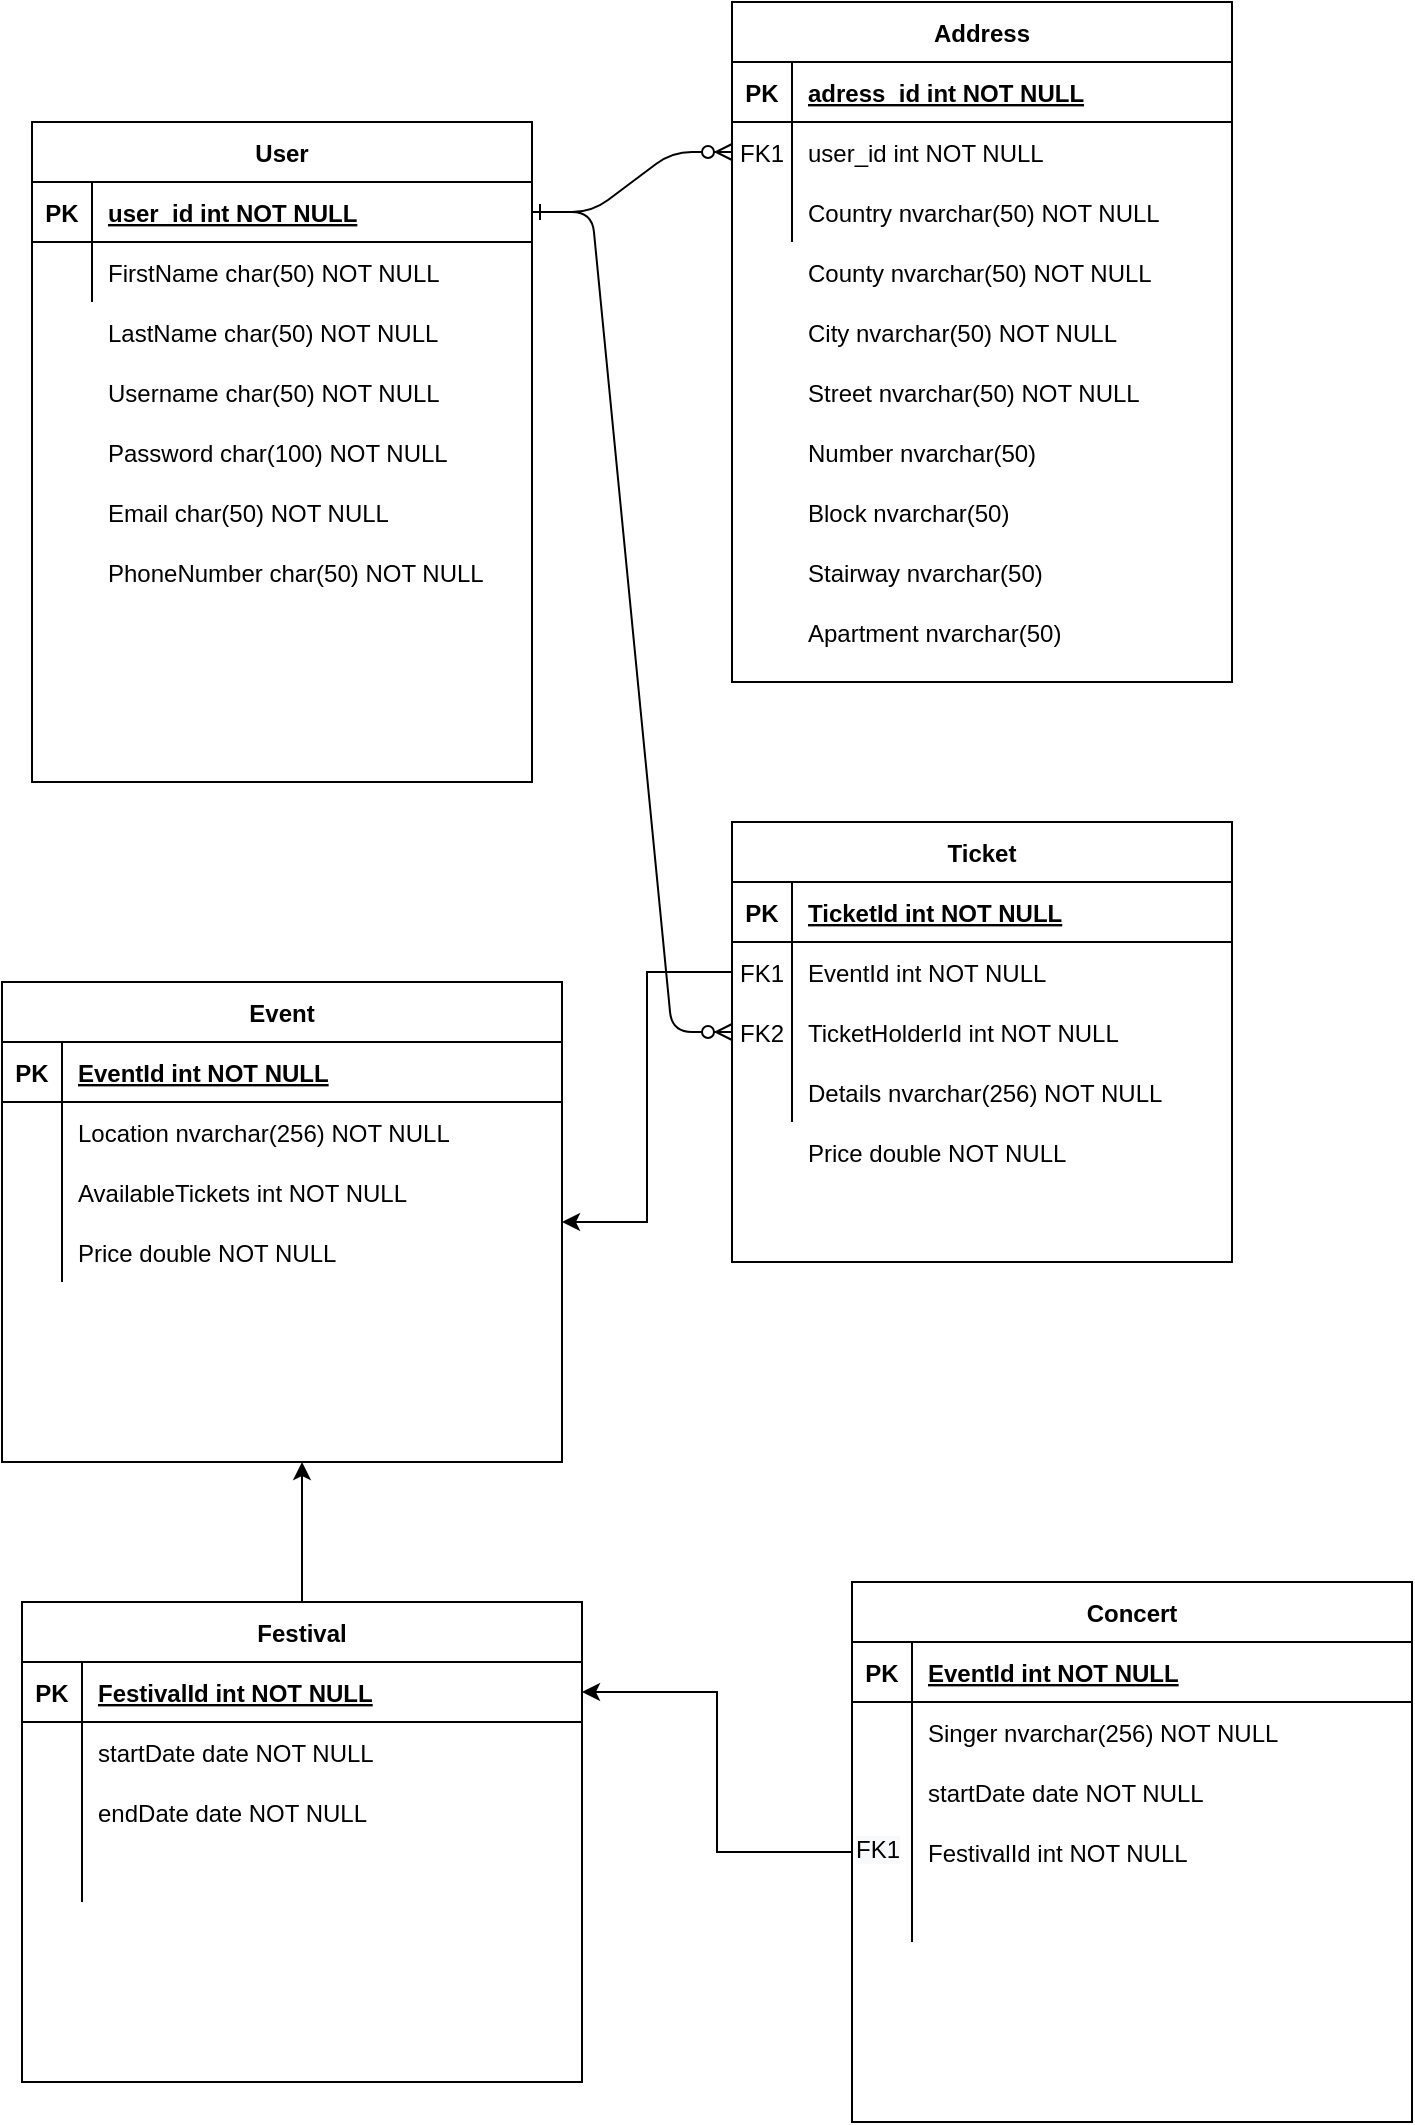 <mxfile version="14.5.6" type="device"><diagram id="R2lEEEUBdFMjLlhIrx00" name="Page-1"><mxGraphModel dx="1200" dy="620" grid="1" gridSize="10" guides="1" tooltips="1" connect="1" arrows="1" fold="1" page="1" pageScale="1" pageWidth="3300" pageHeight="4681" math="0" shadow="0" extFonts="Permanent Marker^https://fonts.googleapis.com/css?family=Permanent+Marker"><root><mxCell id="0"/><mxCell id="1" parent="0"/><mxCell id="C-vyLk0tnHw3VtMMgP7b-1" value="" style="edgeStyle=entityRelationEdgeStyle;endArrow=ERzeroToMany;startArrow=ERone;endFill=1;startFill=0;" parent="1" source="C-vyLk0tnHw3VtMMgP7b-24" target="C-vyLk0tnHw3VtMMgP7b-6" edge="1"><mxGeometry width="100" height="100" relative="1" as="geometry"><mxPoint x="340" y="720" as="sourcePoint"/><mxPoint x="440" y="620" as="targetPoint"/></mxGeometry></mxCell><mxCell id="C-vyLk0tnHw3VtMMgP7b-12" value="" style="edgeStyle=entityRelationEdgeStyle;endArrow=ERzeroToMany;startArrow=ERone;endFill=1;startFill=0;exitX=1;exitY=0.5;exitDx=0;exitDy=0;" parent="1" source="C-vyLk0tnHw3VtMMgP7b-24" target="C-vyLk0tnHw3VtMMgP7b-17" edge="1"><mxGeometry width="100" height="100" relative="1" as="geometry"><mxPoint x="400" y="180" as="sourcePoint"/><mxPoint x="460" y="205" as="targetPoint"/></mxGeometry></mxCell><mxCell id="C-vyLk0tnHw3VtMMgP7b-2" value="Address" style="shape=table;startSize=30;container=1;collapsible=1;childLayout=tableLayout;fixedRows=1;rowLines=0;fontStyle=1;align=center;resizeLast=1;" parent="1" vertex="1"><mxGeometry x="390" y="10" width="250" height="340" as="geometry"/></mxCell><mxCell id="C-vyLk0tnHw3VtMMgP7b-3" value="" style="shape=partialRectangle;collapsible=0;dropTarget=0;pointerEvents=0;fillColor=none;points=[[0,0.5],[1,0.5]];portConstraint=eastwest;top=0;left=0;right=0;bottom=1;" parent="C-vyLk0tnHw3VtMMgP7b-2" vertex="1"><mxGeometry y="30" width="250" height="30" as="geometry"/></mxCell><mxCell id="C-vyLk0tnHw3VtMMgP7b-4" value="PK" style="shape=partialRectangle;overflow=hidden;connectable=0;fillColor=none;top=0;left=0;bottom=0;right=0;fontStyle=1;" parent="C-vyLk0tnHw3VtMMgP7b-3" vertex="1"><mxGeometry width="30" height="30" as="geometry"/></mxCell><mxCell id="C-vyLk0tnHw3VtMMgP7b-5" value="adress_id int NOT NULL " style="shape=partialRectangle;overflow=hidden;connectable=0;fillColor=none;top=0;left=0;bottom=0;right=0;align=left;spacingLeft=6;fontStyle=5;" parent="C-vyLk0tnHw3VtMMgP7b-3" vertex="1"><mxGeometry x="30" width="220" height="30" as="geometry"/></mxCell><mxCell id="C-vyLk0tnHw3VtMMgP7b-6" value="" style="shape=partialRectangle;collapsible=0;dropTarget=0;pointerEvents=0;fillColor=none;points=[[0,0.5],[1,0.5]];portConstraint=eastwest;top=0;left=0;right=0;bottom=0;" parent="C-vyLk0tnHw3VtMMgP7b-2" vertex="1"><mxGeometry y="60" width="250" height="30" as="geometry"/></mxCell><mxCell id="C-vyLk0tnHw3VtMMgP7b-7" value="FK1" style="shape=partialRectangle;overflow=hidden;connectable=0;fillColor=none;top=0;left=0;bottom=0;right=0;" parent="C-vyLk0tnHw3VtMMgP7b-6" vertex="1"><mxGeometry width="30" height="30" as="geometry"/></mxCell><mxCell id="C-vyLk0tnHw3VtMMgP7b-8" value="user_id int NOT NULL" style="shape=partialRectangle;overflow=hidden;connectable=0;fillColor=none;top=0;left=0;bottom=0;right=0;align=left;spacingLeft=6;" parent="C-vyLk0tnHw3VtMMgP7b-6" vertex="1"><mxGeometry x="30" width="220" height="30" as="geometry"/></mxCell><mxCell id="C-vyLk0tnHw3VtMMgP7b-9" value="" style="shape=partialRectangle;collapsible=0;dropTarget=0;pointerEvents=0;fillColor=none;points=[[0,0.5],[1,0.5]];portConstraint=eastwest;top=0;left=0;right=0;bottom=0;" parent="C-vyLk0tnHw3VtMMgP7b-2" vertex="1"><mxGeometry y="90" width="250" height="30" as="geometry"/></mxCell><mxCell id="C-vyLk0tnHw3VtMMgP7b-10" value="" style="shape=partialRectangle;overflow=hidden;connectable=0;fillColor=none;top=0;left=0;bottom=0;right=0;" parent="C-vyLk0tnHw3VtMMgP7b-9" vertex="1"><mxGeometry width="30" height="30" as="geometry"/></mxCell><mxCell id="C-vyLk0tnHw3VtMMgP7b-11" value="" style="shape=partialRectangle;overflow=hidden;connectable=0;fillColor=none;top=0;left=0;bottom=0;right=0;align=left;spacingLeft=6;" parent="C-vyLk0tnHw3VtMMgP7b-9" vertex="1"><mxGeometry x="30" width="220" height="30" as="geometry"/></mxCell><mxCell id="C-vyLk0tnHw3VtMMgP7b-13" value="Ticket" style="shape=table;startSize=30;container=1;collapsible=1;childLayout=tableLayout;fixedRows=1;rowLines=0;fontStyle=1;align=center;resizeLast=1;" parent="1" vertex="1"><mxGeometry x="390" y="420" width="250" height="220" as="geometry"/></mxCell><mxCell id="C-vyLk0tnHw3VtMMgP7b-14" value="" style="shape=partialRectangle;collapsible=0;dropTarget=0;pointerEvents=0;fillColor=none;points=[[0,0.5],[1,0.5]];portConstraint=eastwest;top=0;left=0;right=0;bottom=1;" parent="C-vyLk0tnHw3VtMMgP7b-13" vertex="1"><mxGeometry y="30" width="250" height="30" as="geometry"/></mxCell><mxCell id="C-vyLk0tnHw3VtMMgP7b-15" value="PK" style="shape=partialRectangle;overflow=hidden;connectable=0;fillColor=none;top=0;left=0;bottom=0;right=0;fontStyle=1;" parent="C-vyLk0tnHw3VtMMgP7b-14" vertex="1"><mxGeometry width="30" height="30" as="geometry"/></mxCell><mxCell id="C-vyLk0tnHw3VtMMgP7b-16" value="TicketId int NOT NULL " style="shape=partialRectangle;overflow=hidden;connectable=0;fillColor=none;top=0;left=0;bottom=0;right=0;align=left;spacingLeft=6;fontStyle=5;" parent="C-vyLk0tnHw3VtMMgP7b-14" vertex="1"><mxGeometry x="30" width="220" height="30" as="geometry"/></mxCell><mxCell id="wupZvtwheUqyjJ6f74MH-2" value="" style="shape=partialRectangle;collapsible=0;dropTarget=0;pointerEvents=0;fillColor=none;points=[[0,0.5],[1,0.5]];portConstraint=eastwest;top=0;left=0;right=0;bottom=0;" vertex="1" parent="C-vyLk0tnHw3VtMMgP7b-13"><mxGeometry y="60" width="250" height="30" as="geometry"/></mxCell><mxCell id="wupZvtwheUqyjJ6f74MH-3" value="FK1" style="shape=partialRectangle;overflow=hidden;connectable=0;fillColor=none;top=0;left=0;bottom=0;right=0;" vertex="1" parent="wupZvtwheUqyjJ6f74MH-2"><mxGeometry width="30" height="30" as="geometry"/></mxCell><mxCell id="wupZvtwheUqyjJ6f74MH-4" value="EventId int NOT NULL" style="shape=partialRectangle;overflow=hidden;connectable=0;fillColor=none;top=0;left=0;bottom=0;right=0;align=left;spacingLeft=6;" vertex="1" parent="wupZvtwheUqyjJ6f74MH-2"><mxGeometry x="30" width="220" height="30" as="geometry"/></mxCell><mxCell id="C-vyLk0tnHw3VtMMgP7b-17" value="" style="shape=partialRectangle;collapsible=0;dropTarget=0;pointerEvents=0;fillColor=none;points=[[0,0.5],[1,0.5]];portConstraint=eastwest;top=0;left=0;right=0;bottom=0;" parent="C-vyLk0tnHw3VtMMgP7b-13" vertex="1"><mxGeometry y="90" width="250" height="30" as="geometry"/></mxCell><mxCell id="C-vyLk0tnHw3VtMMgP7b-18" value="FK2" style="shape=partialRectangle;overflow=hidden;connectable=0;fillColor=none;top=0;left=0;bottom=0;right=0;" parent="C-vyLk0tnHw3VtMMgP7b-17" vertex="1"><mxGeometry width="30" height="30" as="geometry"/></mxCell><mxCell id="C-vyLk0tnHw3VtMMgP7b-19" value="TicketHolderId int NOT NULL" style="shape=partialRectangle;overflow=hidden;connectable=0;fillColor=none;top=0;left=0;bottom=0;right=0;align=left;spacingLeft=6;" parent="C-vyLk0tnHw3VtMMgP7b-17" vertex="1"><mxGeometry x="30" width="220" height="30" as="geometry"/></mxCell><mxCell id="C-vyLk0tnHw3VtMMgP7b-20" value="" style="shape=partialRectangle;collapsible=0;dropTarget=0;pointerEvents=0;fillColor=none;points=[[0,0.5],[1,0.5]];portConstraint=eastwest;top=0;left=0;right=0;bottom=0;" parent="C-vyLk0tnHw3VtMMgP7b-13" vertex="1"><mxGeometry y="120" width="250" height="30" as="geometry"/></mxCell><mxCell id="C-vyLk0tnHw3VtMMgP7b-21" value="" style="shape=partialRectangle;overflow=hidden;connectable=0;fillColor=none;top=0;left=0;bottom=0;right=0;" parent="C-vyLk0tnHw3VtMMgP7b-20" vertex="1"><mxGeometry width="30" height="30" as="geometry"/></mxCell><mxCell id="C-vyLk0tnHw3VtMMgP7b-22" value="Details nvarchar(256) NOT NULL" style="shape=partialRectangle;overflow=hidden;connectable=0;fillColor=none;top=0;left=0;bottom=0;right=0;align=left;spacingLeft=6;" parent="C-vyLk0tnHw3VtMMgP7b-20" vertex="1"><mxGeometry x="30" width="220" height="30" as="geometry"/></mxCell><mxCell id="C-vyLk0tnHw3VtMMgP7b-23" value="User" style="shape=table;startSize=30;container=1;collapsible=1;childLayout=tableLayout;fixedRows=1;rowLines=0;fontStyle=1;align=center;resizeLast=1;" parent="1" vertex="1"><mxGeometry x="40" y="70" width="250" height="330" as="geometry"/></mxCell><mxCell id="C-vyLk0tnHw3VtMMgP7b-24" value="" style="shape=partialRectangle;collapsible=0;dropTarget=0;pointerEvents=0;fillColor=none;points=[[0,0.5],[1,0.5]];portConstraint=eastwest;top=0;left=0;right=0;bottom=1;" parent="C-vyLk0tnHw3VtMMgP7b-23" vertex="1"><mxGeometry y="30" width="250" height="30" as="geometry"/></mxCell><mxCell id="C-vyLk0tnHw3VtMMgP7b-25" value="PK" style="shape=partialRectangle;overflow=hidden;connectable=0;fillColor=none;top=0;left=0;bottom=0;right=0;fontStyle=1;" parent="C-vyLk0tnHw3VtMMgP7b-24" vertex="1"><mxGeometry width="30" height="30" as="geometry"/></mxCell><mxCell id="C-vyLk0tnHw3VtMMgP7b-26" value="user_id int NOT NULL " style="shape=partialRectangle;overflow=hidden;connectable=0;fillColor=none;top=0;left=0;bottom=0;right=0;align=left;spacingLeft=6;fontStyle=5;" parent="C-vyLk0tnHw3VtMMgP7b-24" vertex="1"><mxGeometry x="30" width="220" height="30" as="geometry"/></mxCell><mxCell id="C-vyLk0tnHw3VtMMgP7b-27" value="" style="shape=partialRectangle;collapsible=0;dropTarget=0;pointerEvents=0;fillColor=none;points=[[0,0.5],[1,0.5]];portConstraint=eastwest;top=0;left=0;right=0;bottom=0;" parent="C-vyLk0tnHw3VtMMgP7b-23" vertex="1"><mxGeometry y="60" width="250" height="30" as="geometry"/></mxCell><mxCell id="C-vyLk0tnHw3VtMMgP7b-28" value="" style="shape=partialRectangle;overflow=hidden;connectable=0;fillColor=none;top=0;left=0;bottom=0;right=0;" parent="C-vyLk0tnHw3VtMMgP7b-27" vertex="1"><mxGeometry width="30" height="30" as="geometry"/></mxCell><mxCell id="C-vyLk0tnHw3VtMMgP7b-29" value="FirstName char(50) NOT NULL" style="shape=partialRectangle;overflow=hidden;connectable=0;fillColor=none;top=0;left=0;bottom=0;right=0;align=left;spacingLeft=6;" parent="C-vyLk0tnHw3VtMMgP7b-27" vertex="1"><mxGeometry x="30" width="220" height="30" as="geometry"/></mxCell><mxCell id="1MZSj047R8z6OlK-h53c-2" value="LastName char(50) NOT NULL" style="shape=partialRectangle;overflow=hidden;connectable=0;fillColor=none;top=0;left=0;bottom=0;right=0;align=left;spacingLeft=6;" parent="1" vertex="1"><mxGeometry x="70" y="160" width="220" height="30" as="geometry"/></mxCell><mxCell id="1MZSj047R8z6OlK-h53c-3" value="Username char(50) NOT NULL" style="shape=partialRectangle;overflow=hidden;connectable=0;fillColor=none;top=0;left=0;bottom=0;right=0;align=left;spacingLeft=6;" parent="1" vertex="1"><mxGeometry x="70" y="190" width="220" height="30" as="geometry"/></mxCell><mxCell id="1MZSj047R8z6OlK-h53c-4" value="Password char(100) NOT NULL" style="shape=partialRectangle;overflow=hidden;connectable=0;fillColor=none;top=0;left=0;bottom=0;right=0;align=left;spacingLeft=6;" parent="1" vertex="1"><mxGeometry x="70" y="220" width="220" height="30" as="geometry"/></mxCell><mxCell id="1MZSj047R8z6OlK-h53c-7" value="Email char(50) NOT NULL" style="shape=partialRectangle;overflow=hidden;connectable=0;fillColor=none;top=0;left=0;bottom=0;right=0;align=left;spacingLeft=6;" parent="1" vertex="1"><mxGeometry x="70" y="250" width="220" height="30" as="geometry"/></mxCell><mxCell id="1MZSj047R8z6OlK-h53c-8" value="PhoneNumber char(50) NOT NULL" style="shape=partialRectangle;overflow=hidden;connectable=0;fillColor=none;top=0;left=0;bottom=0;right=0;align=left;spacingLeft=6;" parent="1" vertex="1"><mxGeometry x="70" y="280" width="220" height="30" as="geometry"/></mxCell><mxCell id="1MZSj047R8z6OlK-h53c-11" value="Country nvarchar(50) NOT NULL" style="shape=partialRectangle;overflow=hidden;connectable=0;fillColor=none;top=0;left=0;bottom=0;right=0;align=left;spacingLeft=6;" parent="1" vertex="1"><mxGeometry x="420" y="100" width="220" height="30" as="geometry"/></mxCell><mxCell id="1MZSj047R8z6OlK-h53c-12" value="County nvarchar(50) NOT NULL" style="shape=partialRectangle;overflow=hidden;connectable=0;fillColor=none;top=0;left=0;bottom=0;right=0;align=left;spacingLeft=6;" parent="1" vertex="1"><mxGeometry x="420" y="130" width="220" height="30" as="geometry"/></mxCell><mxCell id="1MZSj047R8z6OlK-h53c-13" value="City nvarchar(50) NOT NULL" style="shape=partialRectangle;overflow=hidden;connectable=0;fillColor=none;top=0;left=0;bottom=0;right=0;align=left;spacingLeft=6;" parent="1" vertex="1"><mxGeometry x="420" y="160" width="220" height="30" as="geometry"/></mxCell><mxCell id="1MZSj047R8z6OlK-h53c-14" value="Street nvarchar(50) NOT NULL" style="shape=partialRectangle;overflow=hidden;connectable=0;fillColor=none;top=0;left=0;bottom=0;right=0;align=left;spacingLeft=6;" parent="1" vertex="1"><mxGeometry x="420" y="190" width="220" height="30" as="geometry"/></mxCell><mxCell id="1MZSj047R8z6OlK-h53c-15" value="Number nvarchar(50) " style="shape=partialRectangle;overflow=hidden;connectable=0;fillColor=none;top=0;left=0;bottom=0;right=0;align=left;spacingLeft=6;" parent="1" vertex="1"><mxGeometry x="420" y="220" width="220" height="30" as="geometry"/></mxCell><mxCell id="1MZSj047R8z6OlK-h53c-16" value="Block nvarchar(50) " style="shape=partialRectangle;overflow=hidden;connectable=0;fillColor=none;top=0;left=0;bottom=0;right=0;align=left;spacingLeft=6;" parent="1" vertex="1"><mxGeometry x="420" y="250" width="220" height="30" as="geometry"/></mxCell><mxCell id="1MZSj047R8z6OlK-h53c-17" value="Stairway nvarchar(50)  " style="shape=partialRectangle;overflow=hidden;connectable=0;fillColor=none;top=0;left=0;bottom=0;right=0;align=left;spacingLeft=6;" parent="1" vertex="1"><mxGeometry x="420" y="280" width="220" height="30" as="geometry"/></mxCell><mxCell id="1MZSj047R8z6OlK-h53c-18" value="Apartment nvarchar(50)  " style="shape=partialRectangle;overflow=hidden;connectable=0;fillColor=none;top=0;left=0;bottom=0;right=0;align=left;spacingLeft=6;" parent="1" vertex="1"><mxGeometry x="420" y="310" width="220" height="30" as="geometry"/></mxCell><mxCell id="1MZSj047R8z6OlK-h53c-29" value="Price double NOT NULL" style="shape=partialRectangle;overflow=hidden;connectable=0;fillColor=none;top=0;left=0;bottom=0;right=0;align=left;spacingLeft=6;" parent="1" vertex="1"><mxGeometry x="420" y="570" width="220" height="30" as="geometry"/></mxCell><mxCell id="1MZSj047R8z6OlK-h53c-37" value="Event" style="shape=table;startSize=30;container=1;collapsible=1;childLayout=tableLayout;fixedRows=1;rowLines=0;fontStyle=1;align=center;resizeLast=1;" parent="1" vertex="1"><mxGeometry x="25" y="500" width="280" height="240" as="geometry"/></mxCell><mxCell id="1MZSj047R8z6OlK-h53c-38" value="" style="shape=partialRectangle;collapsible=0;dropTarget=0;pointerEvents=0;fillColor=none;points=[[0,0.5],[1,0.5]];portConstraint=eastwest;top=0;left=0;right=0;bottom=1;" parent="1MZSj047R8z6OlK-h53c-37" vertex="1"><mxGeometry y="30" width="280" height="30" as="geometry"/></mxCell><mxCell id="1MZSj047R8z6OlK-h53c-39" value="PK" style="shape=partialRectangle;overflow=hidden;connectable=0;fillColor=none;top=0;left=0;bottom=0;right=0;fontStyle=1;" parent="1MZSj047R8z6OlK-h53c-38" vertex="1"><mxGeometry width="30" height="30" as="geometry"/></mxCell><mxCell id="1MZSj047R8z6OlK-h53c-40" value="EventId int NOT NULL " style="shape=partialRectangle;overflow=hidden;connectable=0;fillColor=none;top=0;left=0;bottom=0;right=0;align=left;spacingLeft=6;fontStyle=5;" parent="1MZSj047R8z6OlK-h53c-38" vertex="1"><mxGeometry x="30" width="250" height="30" as="geometry"/></mxCell><mxCell id="1MZSj047R8z6OlK-h53c-41" value="" style="shape=partialRectangle;collapsible=0;dropTarget=0;pointerEvents=0;fillColor=none;points=[[0,0.5],[1,0.5]];portConstraint=eastwest;top=0;left=0;right=0;bottom=0;" parent="1MZSj047R8z6OlK-h53c-37" vertex="1"><mxGeometry y="60" width="280" height="30" as="geometry"/></mxCell><mxCell id="1MZSj047R8z6OlK-h53c-42" value="" style="shape=partialRectangle;overflow=hidden;connectable=0;fillColor=none;top=0;left=0;bottom=0;right=0;" parent="1MZSj047R8z6OlK-h53c-41" vertex="1"><mxGeometry width="30" height="30" as="geometry"/></mxCell><mxCell id="1MZSj047R8z6OlK-h53c-43" value="Location nvarchar(256) NOT NULL" style="shape=partialRectangle;overflow=hidden;connectable=0;fillColor=none;top=0;left=0;bottom=0;right=0;align=left;spacingLeft=6;" parent="1MZSj047R8z6OlK-h53c-41" vertex="1"><mxGeometry x="30" width="250" height="30" as="geometry"/></mxCell><mxCell id="wupZvtwheUqyjJ6f74MH-8" value="" style="shape=partialRectangle;collapsible=0;dropTarget=0;pointerEvents=0;fillColor=none;points=[[0,0.5],[1,0.5]];portConstraint=eastwest;top=0;left=0;right=0;bottom=0;" vertex="1" parent="1MZSj047R8z6OlK-h53c-37"><mxGeometry y="90" width="280" height="30" as="geometry"/></mxCell><mxCell id="wupZvtwheUqyjJ6f74MH-9" value="" style="shape=partialRectangle;overflow=hidden;connectable=0;fillColor=none;top=0;left=0;bottom=0;right=0;" vertex="1" parent="wupZvtwheUqyjJ6f74MH-8"><mxGeometry width="30" height="30" as="geometry"/></mxCell><mxCell id="wupZvtwheUqyjJ6f74MH-10" value="AvailableTickets int NOT NULL" style="shape=partialRectangle;overflow=hidden;connectable=0;fillColor=none;top=0;left=0;bottom=0;right=0;align=left;spacingLeft=6;" vertex="1" parent="wupZvtwheUqyjJ6f74MH-8"><mxGeometry x="30" width="250" height="30" as="geometry"/></mxCell><mxCell id="1MZSj047R8z6OlK-h53c-44" value="" style="shape=partialRectangle;collapsible=0;dropTarget=0;pointerEvents=0;fillColor=none;points=[[0,0.5],[1,0.5]];portConstraint=eastwest;top=0;left=0;right=0;bottom=0;" parent="1MZSj047R8z6OlK-h53c-37" vertex="1"><mxGeometry y="120" width="280" height="30" as="geometry"/></mxCell><mxCell id="1MZSj047R8z6OlK-h53c-45" value="" style="shape=partialRectangle;overflow=hidden;connectable=0;fillColor=none;top=0;left=0;bottom=0;right=0;" parent="1MZSj047R8z6OlK-h53c-44" vertex="1"><mxGeometry width="30" height="30" as="geometry"/></mxCell><mxCell id="1MZSj047R8z6OlK-h53c-46" value="Price double NOT NULL" style="shape=partialRectangle;overflow=hidden;connectable=0;fillColor=none;top=0;left=0;bottom=0;right=0;align=left;spacingLeft=6;" parent="1MZSj047R8z6OlK-h53c-44" vertex="1"><mxGeometry x="30" width="250" height="30" as="geometry"/></mxCell><mxCell id="wupZvtwheUqyjJ6f74MH-7" style="edgeStyle=orthogonalEdgeStyle;rounded=0;orthogonalLoop=1;jettySize=auto;html=1;exitX=0;exitY=0.5;exitDx=0;exitDy=0;" edge="1" parent="1" source="wupZvtwheUqyjJ6f74MH-2" target="1MZSj047R8z6OlK-h53c-37"><mxGeometry relative="1" as="geometry"/></mxCell><mxCell id="wupZvtwheUqyjJ6f74MH-24" style="edgeStyle=orthogonalEdgeStyle;rounded=0;orthogonalLoop=1;jettySize=auto;html=1;exitX=0.5;exitY=0;exitDx=0;exitDy=0;" edge="1" parent="1" source="wupZvtwheUqyjJ6f74MH-11"><mxGeometry relative="1" as="geometry"><mxPoint x="175" y="740" as="targetPoint"/></mxGeometry></mxCell><mxCell id="wupZvtwheUqyjJ6f74MH-11" value="Festival" style="shape=table;startSize=30;container=1;collapsible=1;childLayout=tableLayout;fixedRows=1;rowLines=0;fontStyle=1;align=center;resizeLast=1;" vertex="1" parent="1"><mxGeometry x="35" y="810" width="280" height="240" as="geometry"/></mxCell><mxCell id="wupZvtwheUqyjJ6f74MH-12" value="" style="shape=partialRectangle;collapsible=0;dropTarget=0;pointerEvents=0;fillColor=none;points=[[0,0.5],[1,0.5]];portConstraint=eastwest;top=0;left=0;right=0;bottom=1;" vertex="1" parent="wupZvtwheUqyjJ6f74MH-11"><mxGeometry y="30" width="280" height="30" as="geometry"/></mxCell><mxCell id="wupZvtwheUqyjJ6f74MH-13" value="PK" style="shape=partialRectangle;overflow=hidden;connectable=0;fillColor=none;top=0;left=0;bottom=0;right=0;fontStyle=1;" vertex="1" parent="wupZvtwheUqyjJ6f74MH-12"><mxGeometry width="30" height="30" as="geometry"/></mxCell><mxCell id="wupZvtwheUqyjJ6f74MH-14" value="FestivalId int NOT NULL " style="shape=partialRectangle;overflow=hidden;connectable=0;fillColor=none;top=0;left=0;bottom=0;right=0;align=left;spacingLeft=6;fontStyle=5;" vertex="1" parent="wupZvtwheUqyjJ6f74MH-12"><mxGeometry x="30" width="250" height="30" as="geometry"/></mxCell><mxCell id="wupZvtwheUqyjJ6f74MH-15" value="" style="shape=partialRectangle;collapsible=0;dropTarget=0;pointerEvents=0;fillColor=none;points=[[0,0.5],[1,0.5]];portConstraint=eastwest;top=0;left=0;right=0;bottom=0;" vertex="1" parent="wupZvtwheUqyjJ6f74MH-11"><mxGeometry y="60" width="280" height="30" as="geometry"/></mxCell><mxCell id="wupZvtwheUqyjJ6f74MH-16" value="" style="shape=partialRectangle;overflow=hidden;connectable=0;fillColor=none;top=0;left=0;bottom=0;right=0;" vertex="1" parent="wupZvtwheUqyjJ6f74MH-15"><mxGeometry width="30" height="30" as="geometry"/></mxCell><mxCell id="wupZvtwheUqyjJ6f74MH-17" value="startDate date NOT NULL" style="shape=partialRectangle;overflow=hidden;connectable=0;fillColor=none;top=0;left=0;bottom=0;right=0;align=left;spacingLeft=6;" vertex="1" parent="wupZvtwheUqyjJ6f74MH-15"><mxGeometry x="30" width="250" height="30" as="geometry"/></mxCell><mxCell id="wupZvtwheUqyjJ6f74MH-18" value="" style="shape=partialRectangle;collapsible=0;dropTarget=0;pointerEvents=0;fillColor=none;points=[[0,0.5],[1,0.5]];portConstraint=eastwest;top=0;left=0;right=0;bottom=0;" vertex="1" parent="wupZvtwheUqyjJ6f74MH-11"><mxGeometry y="90" width="280" height="30" as="geometry"/></mxCell><mxCell id="wupZvtwheUqyjJ6f74MH-19" value="" style="shape=partialRectangle;overflow=hidden;connectable=0;fillColor=none;top=0;left=0;bottom=0;right=0;" vertex="1" parent="wupZvtwheUqyjJ6f74MH-18"><mxGeometry width="30" height="30" as="geometry"/></mxCell><mxCell id="wupZvtwheUqyjJ6f74MH-20" value="endDate date NOT NULL" style="shape=partialRectangle;overflow=hidden;connectable=0;fillColor=none;top=0;left=0;bottom=0;right=0;align=left;spacingLeft=6;" vertex="1" parent="wupZvtwheUqyjJ6f74MH-18"><mxGeometry x="30" width="250" height="30" as="geometry"/></mxCell><mxCell id="wupZvtwheUqyjJ6f74MH-21" value="" style="shape=partialRectangle;collapsible=0;dropTarget=0;pointerEvents=0;fillColor=none;points=[[0,0.5],[1,0.5]];portConstraint=eastwest;top=0;left=0;right=0;bottom=0;" vertex="1" parent="wupZvtwheUqyjJ6f74MH-11"><mxGeometry y="120" width="280" height="30" as="geometry"/></mxCell><mxCell id="wupZvtwheUqyjJ6f74MH-22" value="" style="shape=partialRectangle;overflow=hidden;connectable=0;fillColor=none;top=0;left=0;bottom=0;right=0;" vertex="1" parent="wupZvtwheUqyjJ6f74MH-21"><mxGeometry width="30" height="30" as="geometry"/></mxCell><mxCell id="wupZvtwheUqyjJ6f74MH-23" value="" style="shape=partialRectangle;overflow=hidden;connectable=0;fillColor=none;top=0;left=0;bottom=0;right=0;align=left;spacingLeft=6;" vertex="1" parent="wupZvtwheUqyjJ6f74MH-21"><mxGeometry x="30" width="250" height="30" as="geometry"/></mxCell><mxCell id="wupZvtwheUqyjJ6f74MH-25" value="Concert" style="shape=table;startSize=30;container=1;collapsible=1;childLayout=tableLayout;fixedRows=1;rowLines=0;fontStyle=1;align=center;resizeLast=1;" vertex="1" parent="1"><mxGeometry x="450" y="800" width="280" height="270" as="geometry"/></mxCell><mxCell id="wupZvtwheUqyjJ6f74MH-26" value="" style="shape=partialRectangle;collapsible=0;dropTarget=0;pointerEvents=0;fillColor=none;points=[[0,0.5],[1,0.5]];portConstraint=eastwest;top=0;left=0;right=0;bottom=1;" vertex="1" parent="wupZvtwheUqyjJ6f74MH-25"><mxGeometry y="30" width="280" height="30" as="geometry"/></mxCell><mxCell id="wupZvtwheUqyjJ6f74MH-27" value="PK" style="shape=partialRectangle;overflow=hidden;connectable=0;fillColor=none;top=0;left=0;bottom=0;right=0;fontStyle=1;" vertex="1" parent="wupZvtwheUqyjJ6f74MH-26"><mxGeometry width="30" height="30" as="geometry"/></mxCell><mxCell id="wupZvtwheUqyjJ6f74MH-28" value="EventId int NOT NULL " style="shape=partialRectangle;overflow=hidden;connectable=0;fillColor=none;top=0;left=0;bottom=0;right=0;align=left;spacingLeft=6;fontStyle=5;" vertex="1" parent="wupZvtwheUqyjJ6f74MH-26"><mxGeometry x="30" width="250" height="30" as="geometry"/></mxCell><mxCell id="wupZvtwheUqyjJ6f74MH-29" value="" style="shape=partialRectangle;collapsible=0;dropTarget=0;pointerEvents=0;fillColor=none;points=[[0,0.5],[1,0.5]];portConstraint=eastwest;top=0;left=0;right=0;bottom=0;" vertex="1" parent="wupZvtwheUqyjJ6f74MH-25"><mxGeometry y="60" width="280" height="30" as="geometry"/></mxCell><mxCell id="wupZvtwheUqyjJ6f74MH-30" value="" style="shape=partialRectangle;overflow=hidden;connectable=0;fillColor=none;top=0;left=0;bottom=0;right=0;" vertex="1" parent="wupZvtwheUqyjJ6f74MH-29"><mxGeometry width="30" height="30" as="geometry"/></mxCell><mxCell id="wupZvtwheUqyjJ6f74MH-31" value="Singer nvarchar(256) NOT NULL" style="shape=partialRectangle;overflow=hidden;connectable=0;fillColor=none;top=0;left=0;bottom=0;right=0;align=left;spacingLeft=6;" vertex="1" parent="wupZvtwheUqyjJ6f74MH-29"><mxGeometry x="30" width="250" height="30" as="geometry"/></mxCell><mxCell id="wupZvtwheUqyjJ6f74MH-32" value="" style="shape=partialRectangle;collapsible=0;dropTarget=0;pointerEvents=0;fillColor=none;points=[[0,0.5],[1,0.5]];portConstraint=eastwest;top=0;left=0;right=0;bottom=0;" vertex="1" parent="wupZvtwheUqyjJ6f74MH-25"><mxGeometry y="90" width="280" height="30" as="geometry"/></mxCell><mxCell id="wupZvtwheUqyjJ6f74MH-33" value="" style="shape=partialRectangle;overflow=hidden;connectable=0;fillColor=none;top=0;left=0;bottom=0;right=0;" vertex="1" parent="wupZvtwheUqyjJ6f74MH-32"><mxGeometry width="30" height="30" as="geometry"/></mxCell><mxCell id="wupZvtwheUqyjJ6f74MH-34" value="" style="shape=partialRectangle;overflow=hidden;connectable=0;fillColor=none;top=0;left=0;bottom=0;right=0;align=left;spacingLeft=6;" vertex="1" parent="wupZvtwheUqyjJ6f74MH-32"><mxGeometry x="30" width="250" height="30" as="geometry"/></mxCell><mxCell id="wupZvtwheUqyjJ6f74MH-39" value="" style="shape=partialRectangle;collapsible=0;dropTarget=0;pointerEvents=0;fillColor=none;points=[[0,0.5],[1,0.5]];portConstraint=eastwest;top=0;left=0;right=0;bottom=0;" vertex="1" parent="wupZvtwheUqyjJ6f74MH-25"><mxGeometry y="120" width="280" height="30" as="geometry"/></mxCell><mxCell id="wupZvtwheUqyjJ6f74MH-40" value="" style="shape=partialRectangle;overflow=hidden;connectable=0;fillColor=none;top=0;left=0;bottom=0;right=0;" vertex="1" parent="wupZvtwheUqyjJ6f74MH-39"><mxGeometry width="30" height="30" as="geometry"/></mxCell><mxCell id="wupZvtwheUqyjJ6f74MH-41" value="FestivalId int NOT NULL" style="shape=partialRectangle;overflow=hidden;connectable=0;fillColor=none;top=0;left=0;bottom=0;right=0;align=left;spacingLeft=6;" vertex="1" parent="wupZvtwheUqyjJ6f74MH-39"><mxGeometry x="30" width="250" height="30" as="geometry"/></mxCell><mxCell id="wupZvtwheUqyjJ6f74MH-35" value="" style="shape=partialRectangle;collapsible=0;dropTarget=0;pointerEvents=0;fillColor=none;points=[[0,0.5],[1,0.5]];portConstraint=eastwest;top=0;left=0;right=0;bottom=0;" vertex="1" parent="wupZvtwheUqyjJ6f74MH-25"><mxGeometry y="150" width="280" height="30" as="geometry"/></mxCell><mxCell id="wupZvtwheUqyjJ6f74MH-36" value="" style="shape=partialRectangle;overflow=hidden;connectable=0;fillColor=none;top=0;left=0;bottom=0;right=0;" vertex="1" parent="wupZvtwheUqyjJ6f74MH-35"><mxGeometry width="30" height="30" as="geometry"/></mxCell><mxCell id="wupZvtwheUqyjJ6f74MH-37" value="" style="shape=partialRectangle;overflow=hidden;connectable=0;fillColor=none;top=0;left=0;bottom=0;right=0;align=left;spacingLeft=6;" vertex="1" parent="wupZvtwheUqyjJ6f74MH-35"><mxGeometry x="30" width="250" height="30" as="geometry"/></mxCell><mxCell id="wupZvtwheUqyjJ6f74MH-43" style="edgeStyle=orthogonalEdgeStyle;rounded=0;orthogonalLoop=1;jettySize=auto;html=1;exitX=0;exitY=0.5;exitDx=0;exitDy=0;entryX=1;entryY=0.5;entryDx=0;entryDy=0;" edge="1" parent="1" source="wupZvtwheUqyjJ6f74MH-38" target="wupZvtwheUqyjJ6f74MH-12"><mxGeometry relative="1" as="geometry"/></mxCell><mxCell id="wupZvtwheUqyjJ6f74MH-38" value="&lt;span style=&quot;color: rgb(0, 0, 0); font-family: helvetica; font-size: 12px; font-style: normal; font-weight: 400; letter-spacing: normal; text-align: center; text-indent: 0px; text-transform: none; word-spacing: 0px; background-color: rgb(248, 249, 250); display: inline; float: none;&quot;&gt;FK1&lt;/span&gt;" style="text;whiteSpace=wrap;html=1;" vertex="1" parent="1"><mxGeometry x="450" y="920" width="50" height="30" as="geometry"/></mxCell><mxCell id="wupZvtwheUqyjJ6f74MH-42" value="startDate date NOT NULL" style="shape=partialRectangle;overflow=hidden;connectable=0;fillColor=none;top=0;left=0;bottom=0;right=0;align=left;spacingLeft=6;" vertex="1" parent="1"><mxGeometry x="480" y="890" width="250" height="30" as="geometry"/></mxCell></root></mxGraphModel></diagram></mxfile>